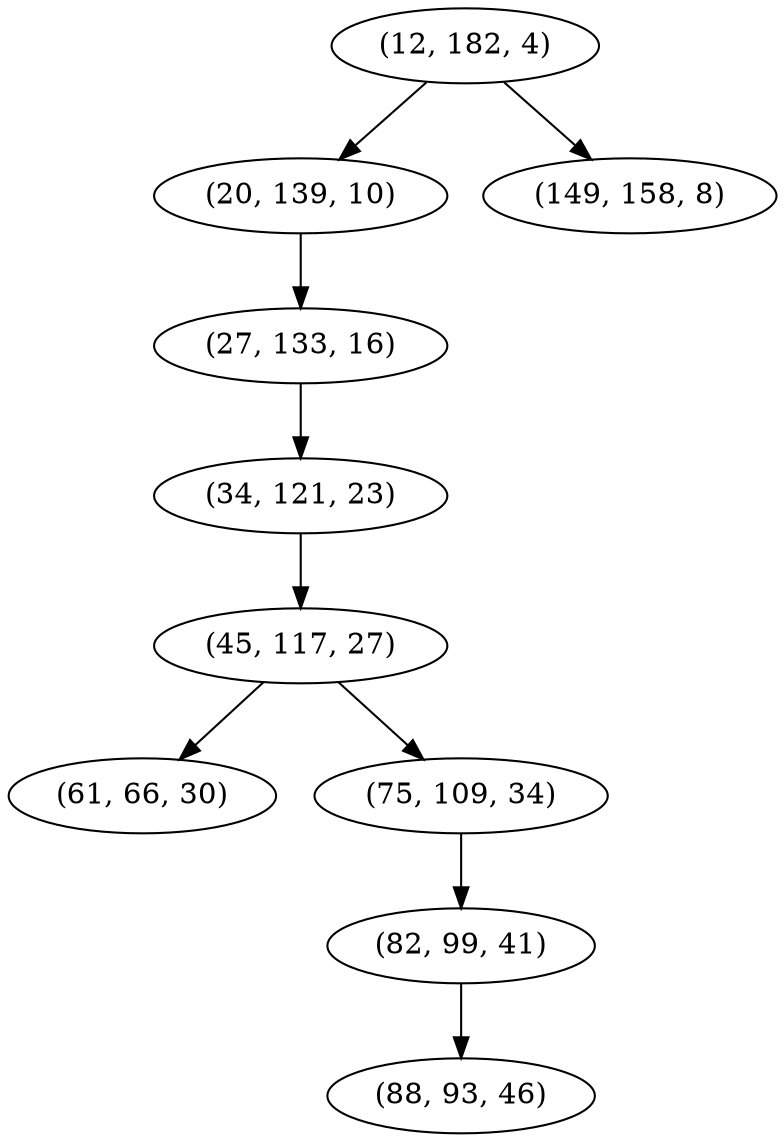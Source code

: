 digraph tree {
    "(12, 182, 4)";
    "(20, 139, 10)";
    "(27, 133, 16)";
    "(34, 121, 23)";
    "(45, 117, 27)";
    "(61, 66, 30)";
    "(75, 109, 34)";
    "(82, 99, 41)";
    "(88, 93, 46)";
    "(149, 158, 8)";
    "(12, 182, 4)" -> "(20, 139, 10)";
    "(12, 182, 4)" -> "(149, 158, 8)";
    "(20, 139, 10)" -> "(27, 133, 16)";
    "(27, 133, 16)" -> "(34, 121, 23)";
    "(34, 121, 23)" -> "(45, 117, 27)";
    "(45, 117, 27)" -> "(61, 66, 30)";
    "(45, 117, 27)" -> "(75, 109, 34)";
    "(75, 109, 34)" -> "(82, 99, 41)";
    "(82, 99, 41)" -> "(88, 93, 46)";
}
